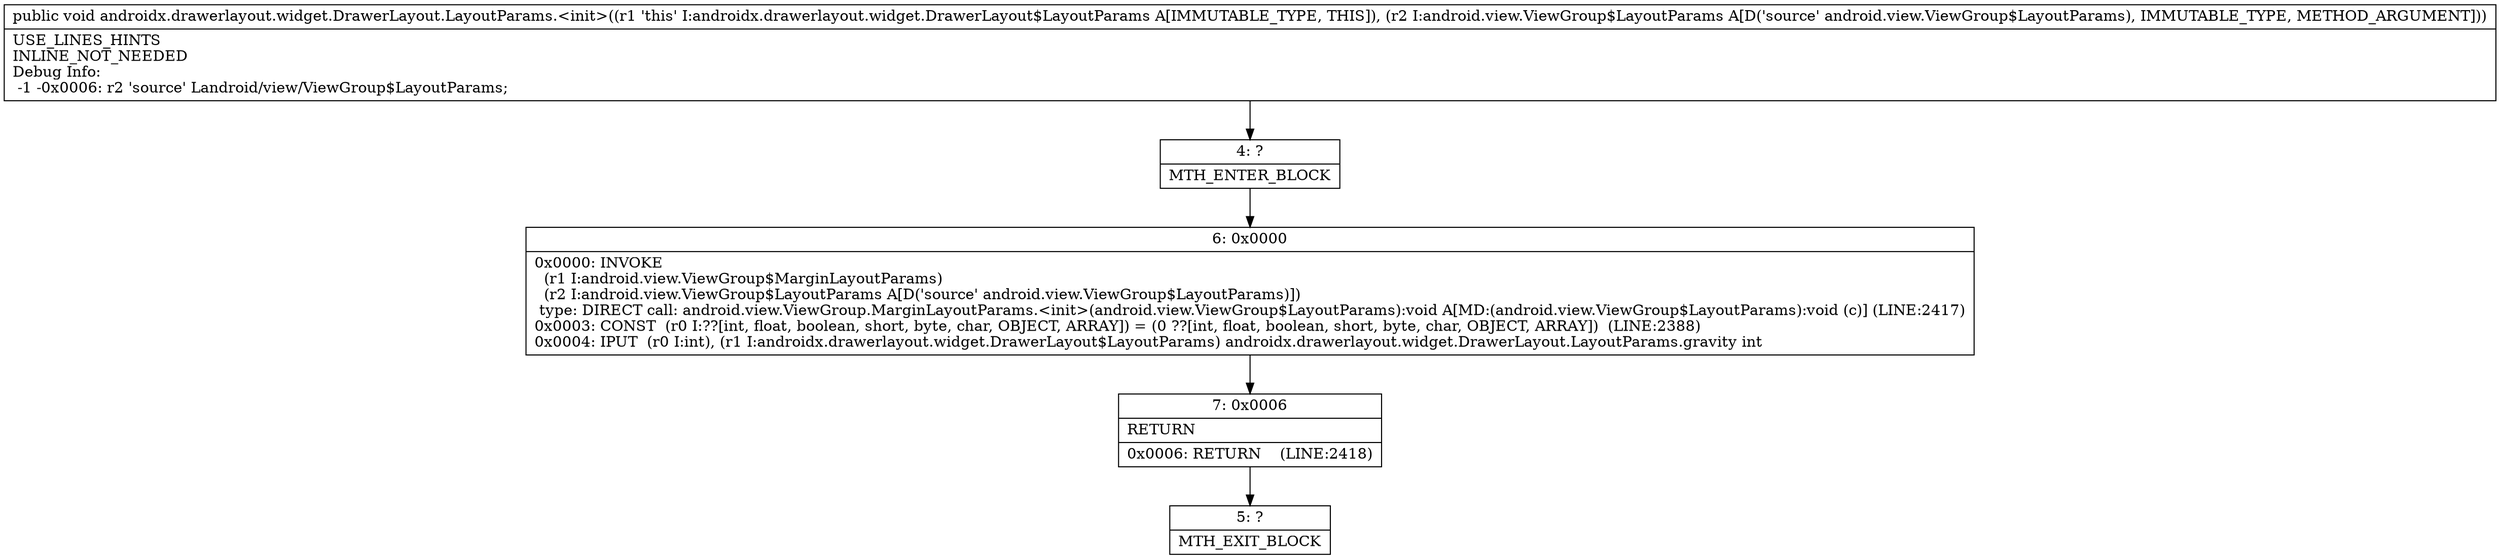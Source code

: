 digraph "CFG forandroidx.drawerlayout.widget.DrawerLayout.LayoutParams.\<init\>(Landroid\/view\/ViewGroup$LayoutParams;)V" {
Node_4 [shape=record,label="{4\:\ ?|MTH_ENTER_BLOCK\l}"];
Node_6 [shape=record,label="{6\:\ 0x0000|0x0000: INVOKE  \l  (r1 I:android.view.ViewGroup$MarginLayoutParams)\l  (r2 I:android.view.ViewGroup$LayoutParams A[D('source' android.view.ViewGroup$LayoutParams)])\l type: DIRECT call: android.view.ViewGroup.MarginLayoutParams.\<init\>(android.view.ViewGroup$LayoutParams):void A[MD:(android.view.ViewGroup$LayoutParams):void (c)] (LINE:2417)\l0x0003: CONST  (r0 I:??[int, float, boolean, short, byte, char, OBJECT, ARRAY]) = (0 ??[int, float, boolean, short, byte, char, OBJECT, ARRAY])  (LINE:2388)\l0x0004: IPUT  (r0 I:int), (r1 I:androidx.drawerlayout.widget.DrawerLayout$LayoutParams) androidx.drawerlayout.widget.DrawerLayout.LayoutParams.gravity int \l}"];
Node_7 [shape=record,label="{7\:\ 0x0006|RETURN\l|0x0006: RETURN    (LINE:2418)\l}"];
Node_5 [shape=record,label="{5\:\ ?|MTH_EXIT_BLOCK\l}"];
MethodNode[shape=record,label="{public void androidx.drawerlayout.widget.DrawerLayout.LayoutParams.\<init\>((r1 'this' I:androidx.drawerlayout.widget.DrawerLayout$LayoutParams A[IMMUTABLE_TYPE, THIS]), (r2 I:android.view.ViewGroup$LayoutParams A[D('source' android.view.ViewGroup$LayoutParams), IMMUTABLE_TYPE, METHOD_ARGUMENT]))  | USE_LINES_HINTS\lINLINE_NOT_NEEDED\lDebug Info:\l  \-1 \-0x0006: r2 'source' Landroid\/view\/ViewGroup$LayoutParams;\l}"];
MethodNode -> Node_4;Node_4 -> Node_6;
Node_6 -> Node_7;
Node_7 -> Node_5;
}


